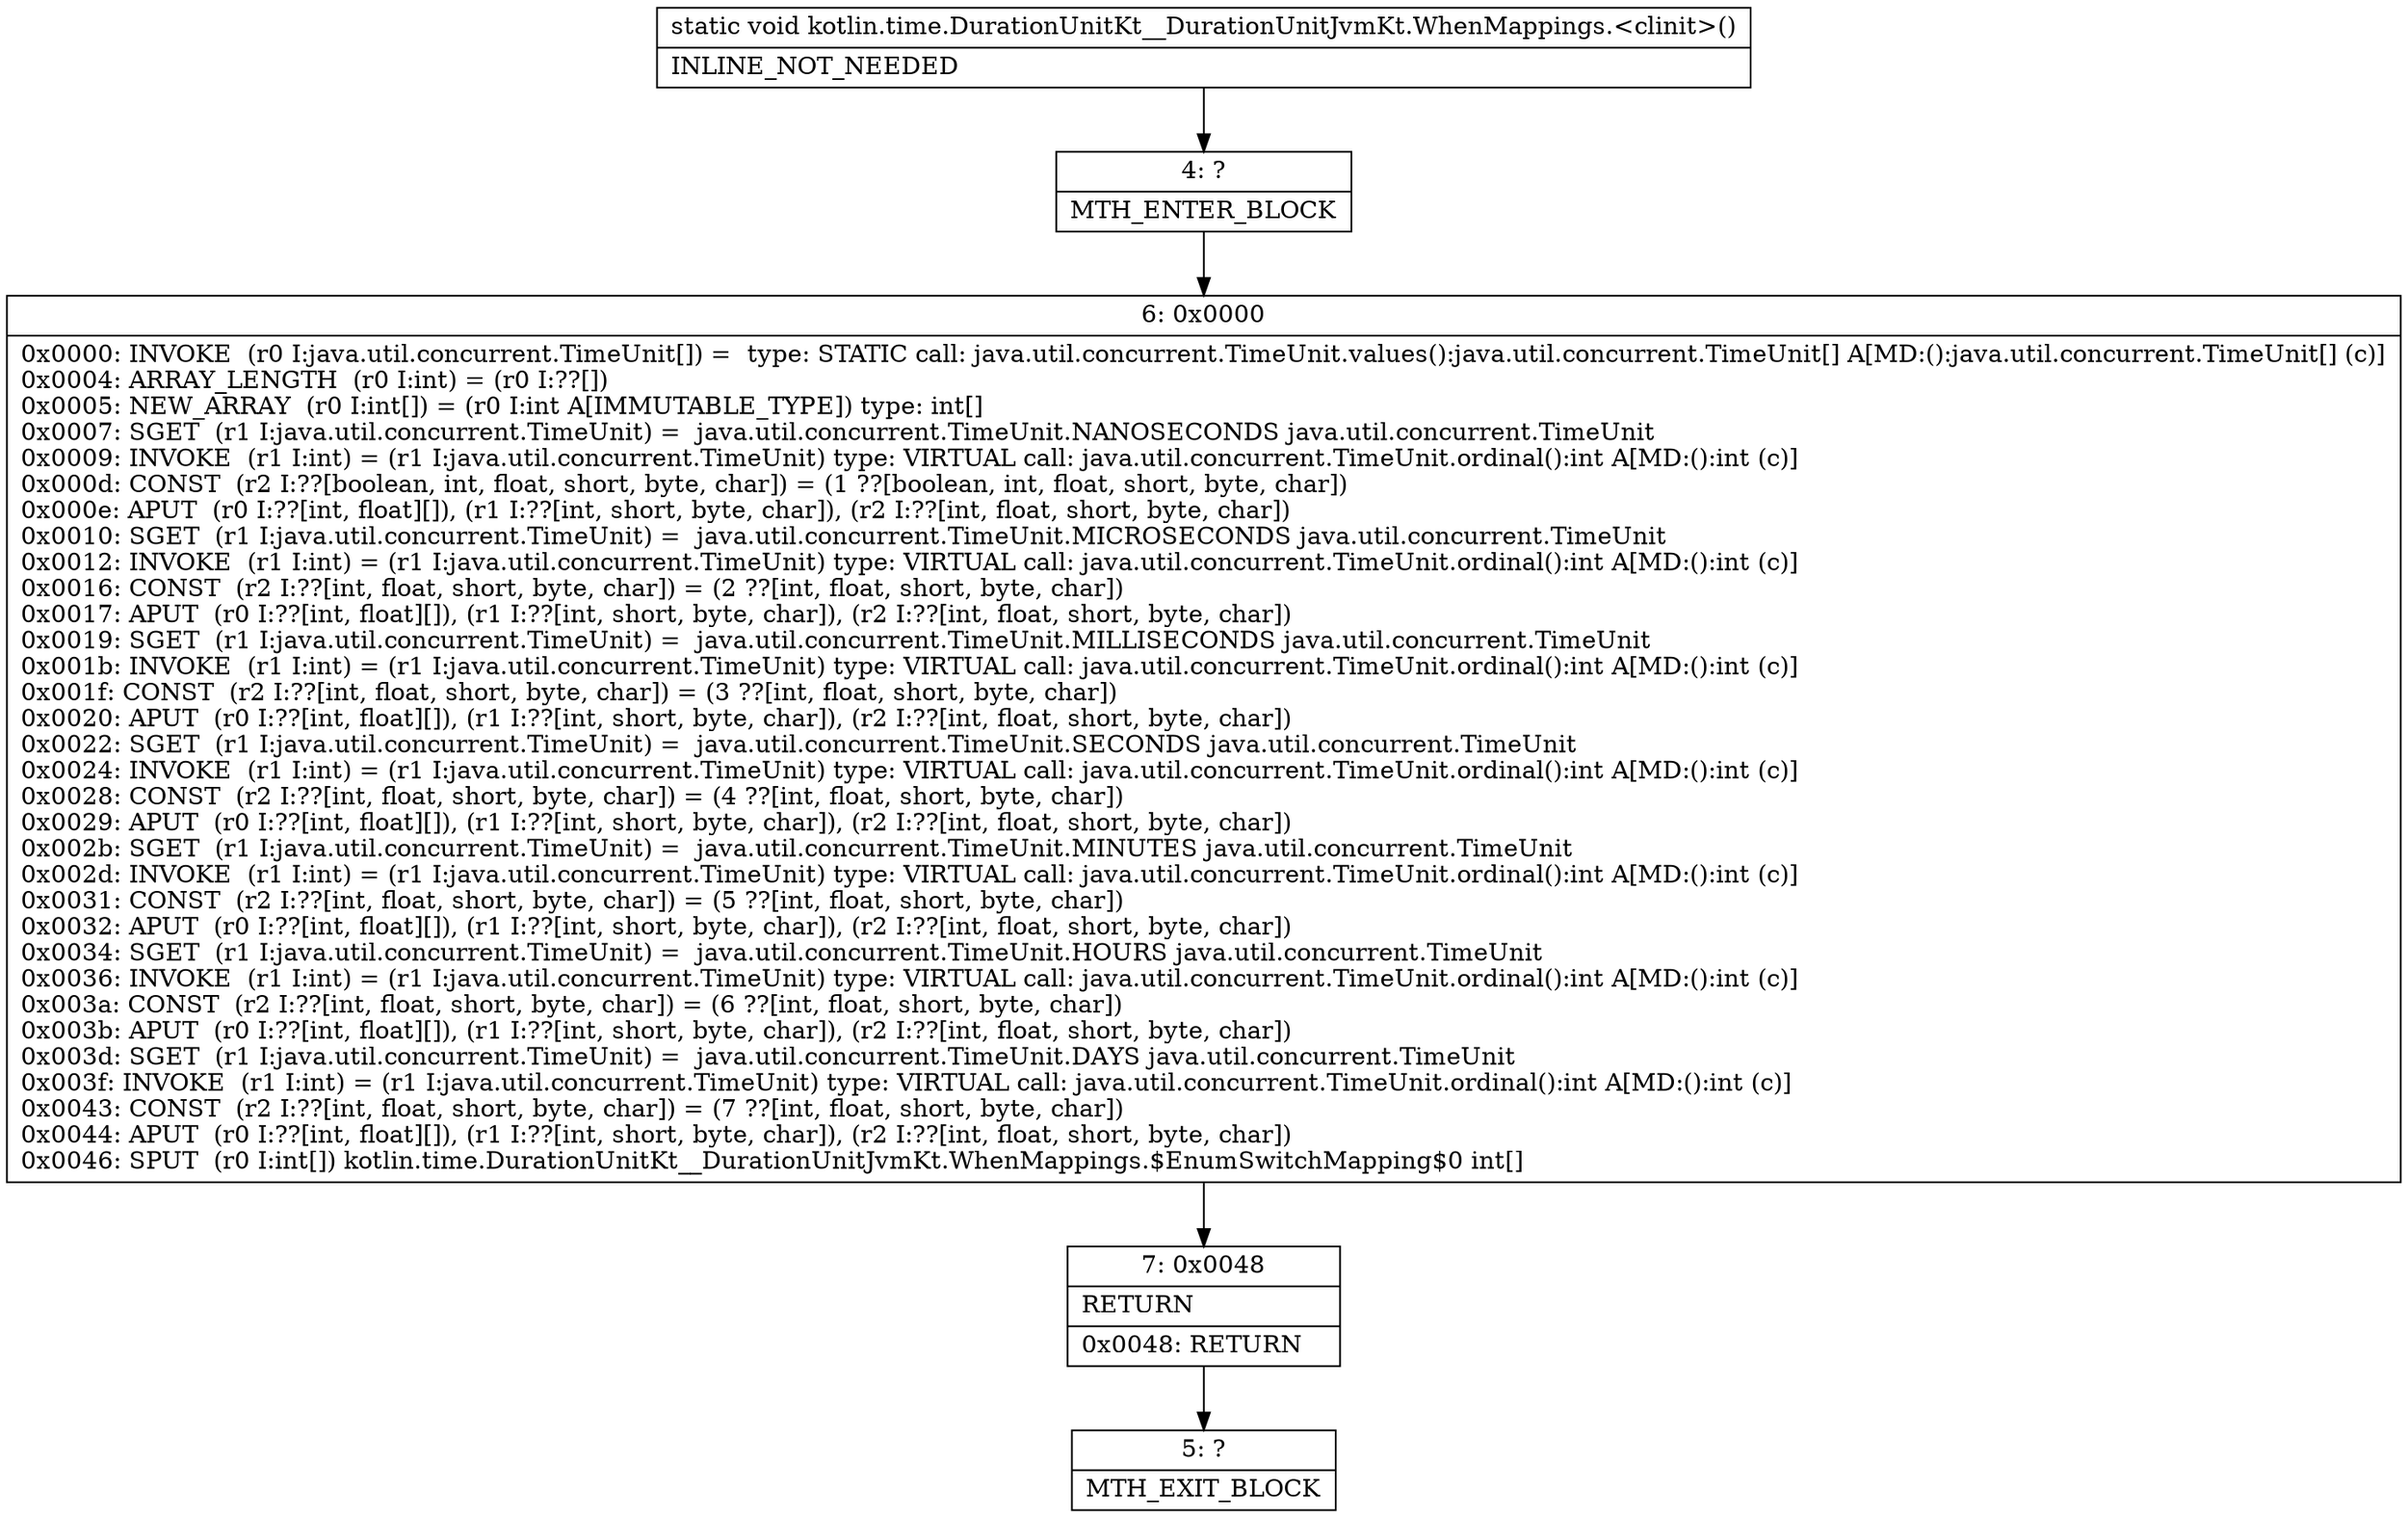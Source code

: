 digraph "CFG forkotlin.time.DurationUnitKt__DurationUnitJvmKt.WhenMappings.\<clinit\>()V" {
Node_4 [shape=record,label="{4\:\ ?|MTH_ENTER_BLOCK\l}"];
Node_6 [shape=record,label="{6\:\ 0x0000|0x0000: INVOKE  (r0 I:java.util.concurrent.TimeUnit[]) =  type: STATIC call: java.util.concurrent.TimeUnit.values():java.util.concurrent.TimeUnit[] A[MD:():java.util.concurrent.TimeUnit[] (c)]\l0x0004: ARRAY_LENGTH  (r0 I:int) = (r0 I:??[]) \l0x0005: NEW_ARRAY  (r0 I:int[]) = (r0 I:int A[IMMUTABLE_TYPE]) type: int[] \l0x0007: SGET  (r1 I:java.util.concurrent.TimeUnit) =  java.util.concurrent.TimeUnit.NANOSECONDS java.util.concurrent.TimeUnit \l0x0009: INVOKE  (r1 I:int) = (r1 I:java.util.concurrent.TimeUnit) type: VIRTUAL call: java.util.concurrent.TimeUnit.ordinal():int A[MD:():int (c)]\l0x000d: CONST  (r2 I:??[boolean, int, float, short, byte, char]) = (1 ??[boolean, int, float, short, byte, char]) \l0x000e: APUT  (r0 I:??[int, float][]), (r1 I:??[int, short, byte, char]), (r2 I:??[int, float, short, byte, char]) \l0x0010: SGET  (r1 I:java.util.concurrent.TimeUnit) =  java.util.concurrent.TimeUnit.MICROSECONDS java.util.concurrent.TimeUnit \l0x0012: INVOKE  (r1 I:int) = (r1 I:java.util.concurrent.TimeUnit) type: VIRTUAL call: java.util.concurrent.TimeUnit.ordinal():int A[MD:():int (c)]\l0x0016: CONST  (r2 I:??[int, float, short, byte, char]) = (2 ??[int, float, short, byte, char]) \l0x0017: APUT  (r0 I:??[int, float][]), (r1 I:??[int, short, byte, char]), (r2 I:??[int, float, short, byte, char]) \l0x0019: SGET  (r1 I:java.util.concurrent.TimeUnit) =  java.util.concurrent.TimeUnit.MILLISECONDS java.util.concurrent.TimeUnit \l0x001b: INVOKE  (r1 I:int) = (r1 I:java.util.concurrent.TimeUnit) type: VIRTUAL call: java.util.concurrent.TimeUnit.ordinal():int A[MD:():int (c)]\l0x001f: CONST  (r2 I:??[int, float, short, byte, char]) = (3 ??[int, float, short, byte, char]) \l0x0020: APUT  (r0 I:??[int, float][]), (r1 I:??[int, short, byte, char]), (r2 I:??[int, float, short, byte, char]) \l0x0022: SGET  (r1 I:java.util.concurrent.TimeUnit) =  java.util.concurrent.TimeUnit.SECONDS java.util.concurrent.TimeUnit \l0x0024: INVOKE  (r1 I:int) = (r1 I:java.util.concurrent.TimeUnit) type: VIRTUAL call: java.util.concurrent.TimeUnit.ordinal():int A[MD:():int (c)]\l0x0028: CONST  (r2 I:??[int, float, short, byte, char]) = (4 ??[int, float, short, byte, char]) \l0x0029: APUT  (r0 I:??[int, float][]), (r1 I:??[int, short, byte, char]), (r2 I:??[int, float, short, byte, char]) \l0x002b: SGET  (r1 I:java.util.concurrent.TimeUnit) =  java.util.concurrent.TimeUnit.MINUTES java.util.concurrent.TimeUnit \l0x002d: INVOKE  (r1 I:int) = (r1 I:java.util.concurrent.TimeUnit) type: VIRTUAL call: java.util.concurrent.TimeUnit.ordinal():int A[MD:():int (c)]\l0x0031: CONST  (r2 I:??[int, float, short, byte, char]) = (5 ??[int, float, short, byte, char]) \l0x0032: APUT  (r0 I:??[int, float][]), (r1 I:??[int, short, byte, char]), (r2 I:??[int, float, short, byte, char]) \l0x0034: SGET  (r1 I:java.util.concurrent.TimeUnit) =  java.util.concurrent.TimeUnit.HOURS java.util.concurrent.TimeUnit \l0x0036: INVOKE  (r1 I:int) = (r1 I:java.util.concurrent.TimeUnit) type: VIRTUAL call: java.util.concurrent.TimeUnit.ordinal():int A[MD:():int (c)]\l0x003a: CONST  (r2 I:??[int, float, short, byte, char]) = (6 ??[int, float, short, byte, char]) \l0x003b: APUT  (r0 I:??[int, float][]), (r1 I:??[int, short, byte, char]), (r2 I:??[int, float, short, byte, char]) \l0x003d: SGET  (r1 I:java.util.concurrent.TimeUnit) =  java.util.concurrent.TimeUnit.DAYS java.util.concurrent.TimeUnit \l0x003f: INVOKE  (r1 I:int) = (r1 I:java.util.concurrent.TimeUnit) type: VIRTUAL call: java.util.concurrent.TimeUnit.ordinal():int A[MD:():int (c)]\l0x0043: CONST  (r2 I:??[int, float, short, byte, char]) = (7 ??[int, float, short, byte, char]) \l0x0044: APUT  (r0 I:??[int, float][]), (r1 I:??[int, short, byte, char]), (r2 I:??[int, float, short, byte, char]) \l0x0046: SPUT  (r0 I:int[]) kotlin.time.DurationUnitKt__DurationUnitJvmKt.WhenMappings.$EnumSwitchMapping$0 int[] \l}"];
Node_7 [shape=record,label="{7\:\ 0x0048|RETURN\l|0x0048: RETURN   \l}"];
Node_5 [shape=record,label="{5\:\ ?|MTH_EXIT_BLOCK\l}"];
MethodNode[shape=record,label="{static void kotlin.time.DurationUnitKt__DurationUnitJvmKt.WhenMappings.\<clinit\>()  | INLINE_NOT_NEEDED\l}"];
MethodNode -> Node_4;Node_4 -> Node_6;
Node_6 -> Node_7;
Node_7 -> Node_5;
}

